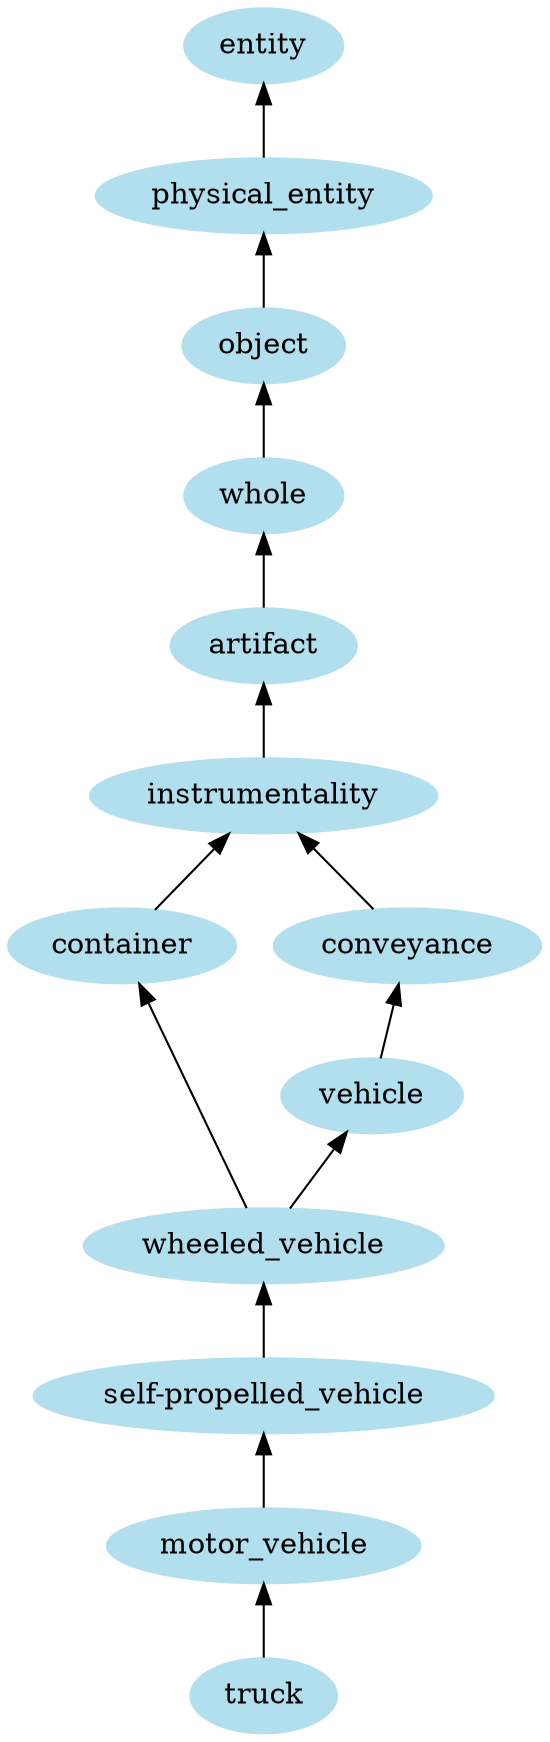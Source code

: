 digraph unix {
	node [color=lightblue2 style=filled]
	rankdir=BT
	truck -> motor_vehicle
	motor_vehicle -> "self-propelled_vehicle"
	"self-propelled_vehicle" -> wheeled_vehicle
	wheeled_vehicle -> container
	container -> instrumentality
	instrumentality -> artifact
	artifact -> whole
	whole -> object
	object -> physical_entity
	physical_entity -> entity
	wheeled_vehicle -> vehicle
	vehicle -> conveyance
	conveyance -> instrumentality
}
